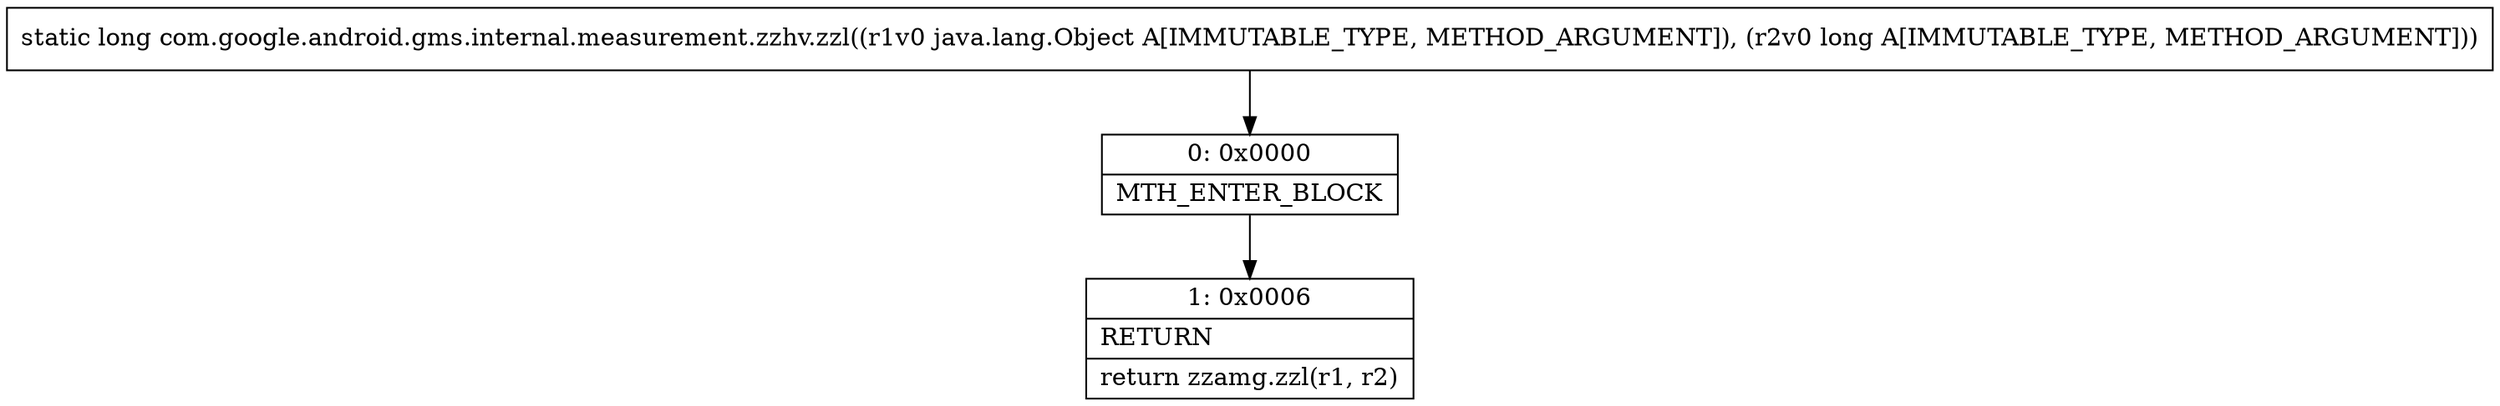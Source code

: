 digraph "CFG forcom.google.android.gms.internal.measurement.zzhv.zzl(Ljava\/lang\/Object;J)J" {
Node_0 [shape=record,label="{0\:\ 0x0000|MTH_ENTER_BLOCK\l}"];
Node_1 [shape=record,label="{1\:\ 0x0006|RETURN\l|return zzamg.zzl(r1, r2)\l}"];
MethodNode[shape=record,label="{static long com.google.android.gms.internal.measurement.zzhv.zzl((r1v0 java.lang.Object A[IMMUTABLE_TYPE, METHOD_ARGUMENT]), (r2v0 long A[IMMUTABLE_TYPE, METHOD_ARGUMENT])) }"];
MethodNode -> Node_0;
Node_0 -> Node_1;
}

